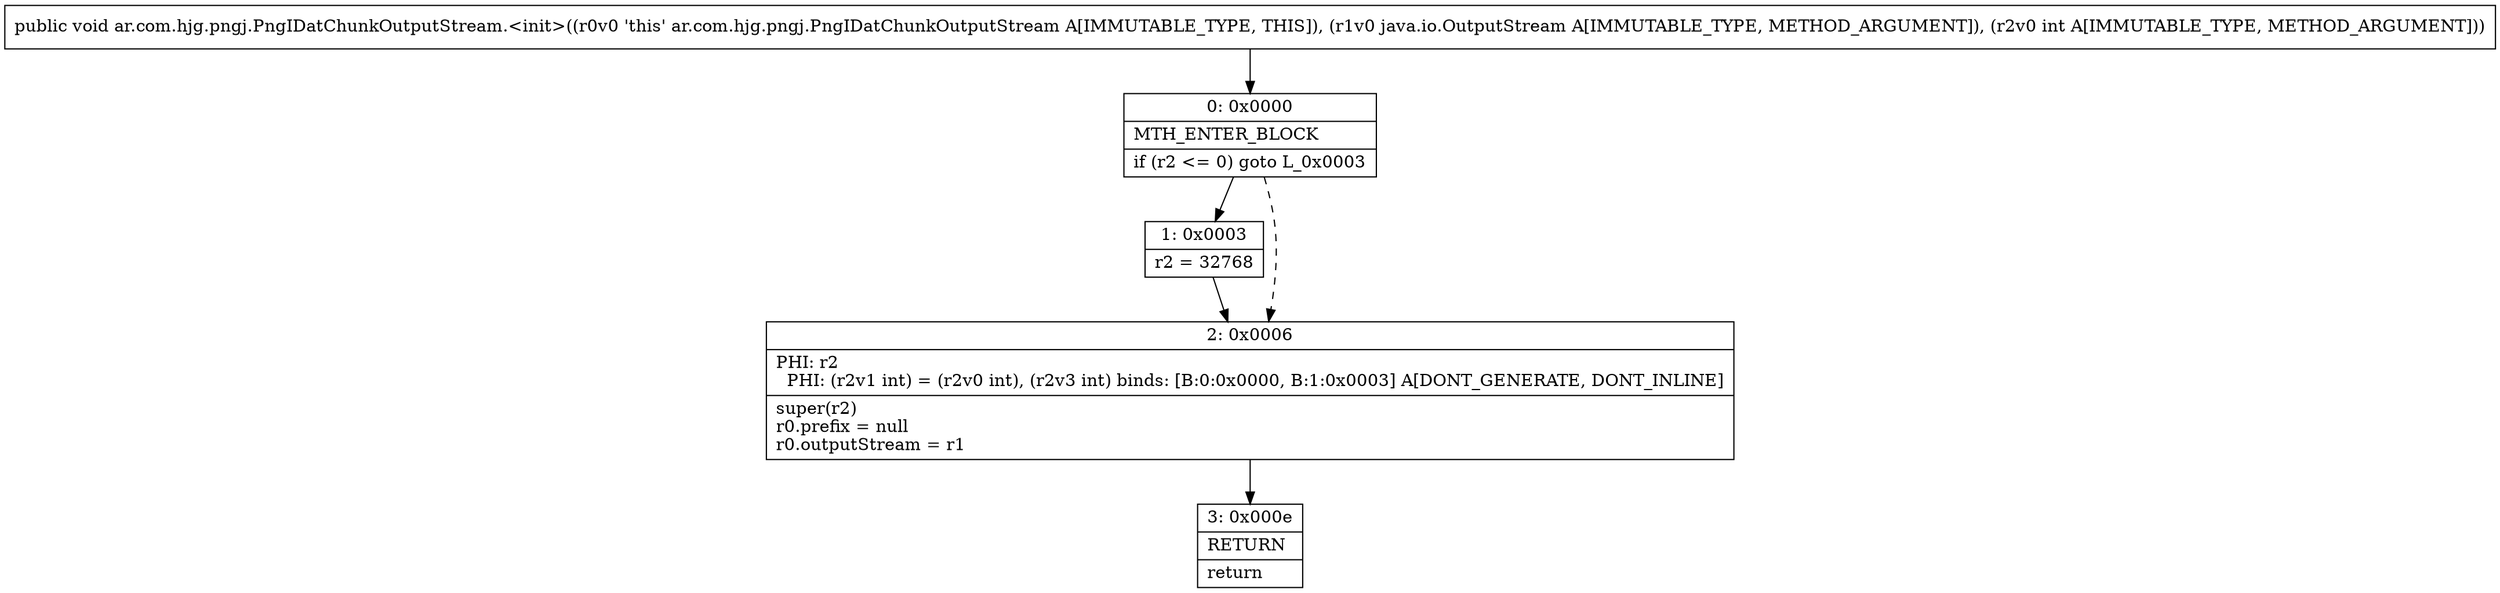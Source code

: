 digraph "CFG forar.com.hjg.pngj.PngIDatChunkOutputStream.\<init\>(Ljava\/io\/OutputStream;I)V" {
Node_0 [shape=record,label="{0\:\ 0x0000|MTH_ENTER_BLOCK\l|if (r2 \<= 0) goto L_0x0003\l}"];
Node_1 [shape=record,label="{1\:\ 0x0003|r2 = 32768\l}"];
Node_2 [shape=record,label="{2\:\ 0x0006|PHI: r2 \l  PHI: (r2v1 int) = (r2v0 int), (r2v3 int) binds: [B:0:0x0000, B:1:0x0003] A[DONT_GENERATE, DONT_INLINE]\l|super(r2)\lr0.prefix = null\lr0.outputStream = r1\l}"];
Node_3 [shape=record,label="{3\:\ 0x000e|RETURN\l|return\l}"];
MethodNode[shape=record,label="{public void ar.com.hjg.pngj.PngIDatChunkOutputStream.\<init\>((r0v0 'this' ar.com.hjg.pngj.PngIDatChunkOutputStream A[IMMUTABLE_TYPE, THIS]), (r1v0 java.io.OutputStream A[IMMUTABLE_TYPE, METHOD_ARGUMENT]), (r2v0 int A[IMMUTABLE_TYPE, METHOD_ARGUMENT])) }"];
MethodNode -> Node_0;
Node_0 -> Node_1;
Node_0 -> Node_2[style=dashed];
Node_1 -> Node_2;
Node_2 -> Node_3;
}

